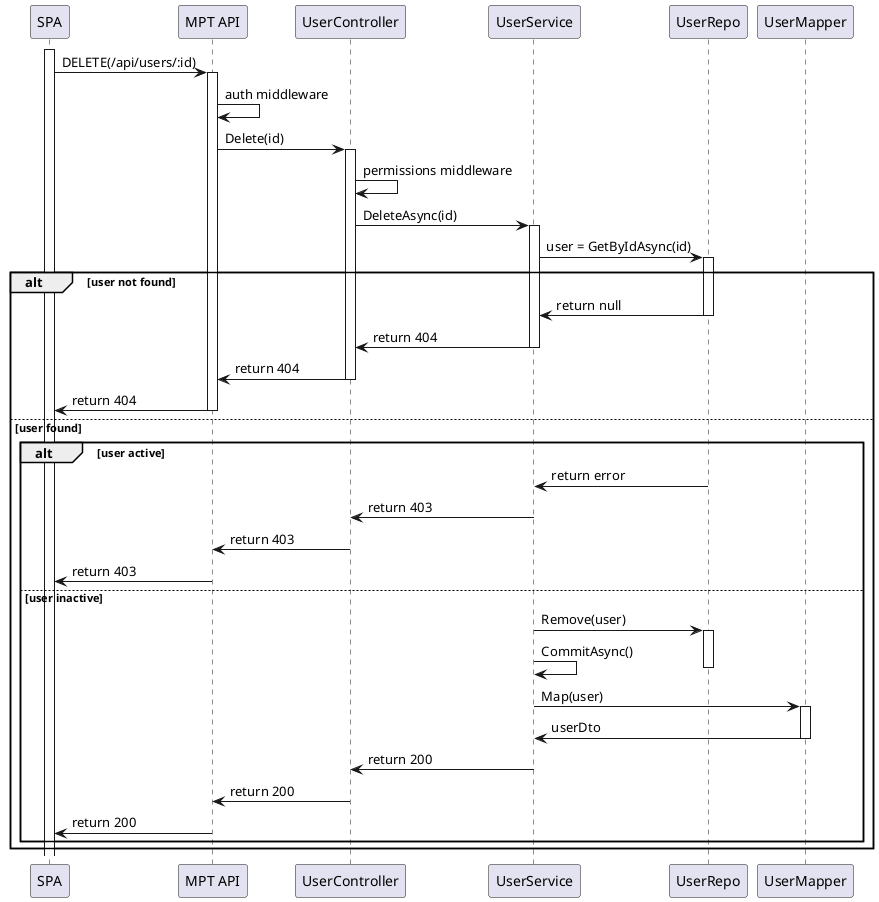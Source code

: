 @startuml
participant SPA
participant "MPT API" as API
participant "UserController" as Ctrl
participant "UserService" as Srv
participant "UserRepo" as Repo
participant "UserMapper" as Map


activate SPA
SPA -> API: DELETE(/api/users/:id)
activate API

API -> API: auth middleware 
API -> Ctrl: Delete(id)
activate Ctrl

Ctrl -> Ctrl: permissions middleware 
Ctrl -> Srv: DeleteAsync(id)
activate Srv

Srv -> Repo: user = GetByIdAsync(id)
activate Repo

alt user not found

    Repo -> Srv: return null
    deactivate Repo
    Srv -> Ctrl: return 404
    deactivate Srv
    Ctrl -> API: return 404
    deactivate Ctrl
    API -> SPA: return 404
    deactivate API
    
else user found

    alt user active
        Repo -> Srv: return error
        deactivate Repo
        Srv -> Ctrl: return 403
        deactivate Srv
        Ctrl -> API: return 403
        deactivate Ctrl
        API -> SPA: return 403
        deactivate API

    else user inactive
        Srv -> Repo: Remove(user)
        activate Repo
        Srv -> Srv: CommitAsync()
        deactivate Repo

        Srv -> Map: Map(user)
        activate Map
        Map -> Srv: userDto
        deactivate Map

        Srv -> Ctrl: return 200
        deactivate Srv
        Ctrl -> API: return 200
        deactivate Ctrl
        API -> SPA: return 200
        deactivate API

    end

end


@enduml